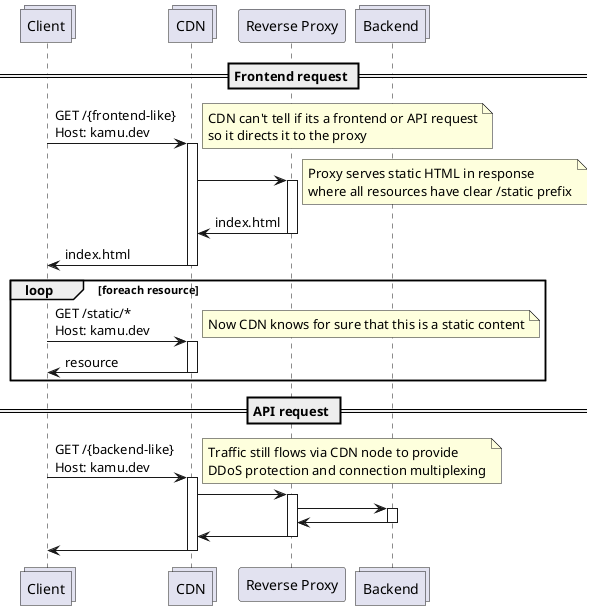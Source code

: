 @startuml decision-sequence

collections "Client" as CL
collections "CDN" as CDN
participant "Reverse Proxy" as LB
collections "Backend" as BE

== Frontend request ==

CL -> CDN: GET /{frontend-like}\nHost: kamu.dev
activate CDN
note right
    CDN can't tell if its a frontend or API request
    so it directs it to the proxy
end note
CDN -> LB
activate LB
note right
    Proxy serves static HTML in response
    where all resources have clear /static prefix
end note
LB -> CDN: index.html
deactivate LB
CDN -> CL: index.html
deactivate CDN

loop foreach resource
    CL -> CDN: GET /static/*\nHost: kamu.dev
    activate CDN
    note right
        Now CDN knows for sure that this is a static content
    end note
    CDN -> CL: resource
    deactivate CDN
end


== API request ==

CL -> CDN: GET /{backend-like}\nHost: kamu.dev
activate CDN
note right
    Traffic still flows via CDN node to provide
    DDoS protection and connection multiplexing
end note
CDN -> LB
activate LB
LB -> BE
activate BE
BE -> LB
deactivate BE
LB -> CDN
deactivate LB
CDN -> CL
deactivate CDN

@enduml